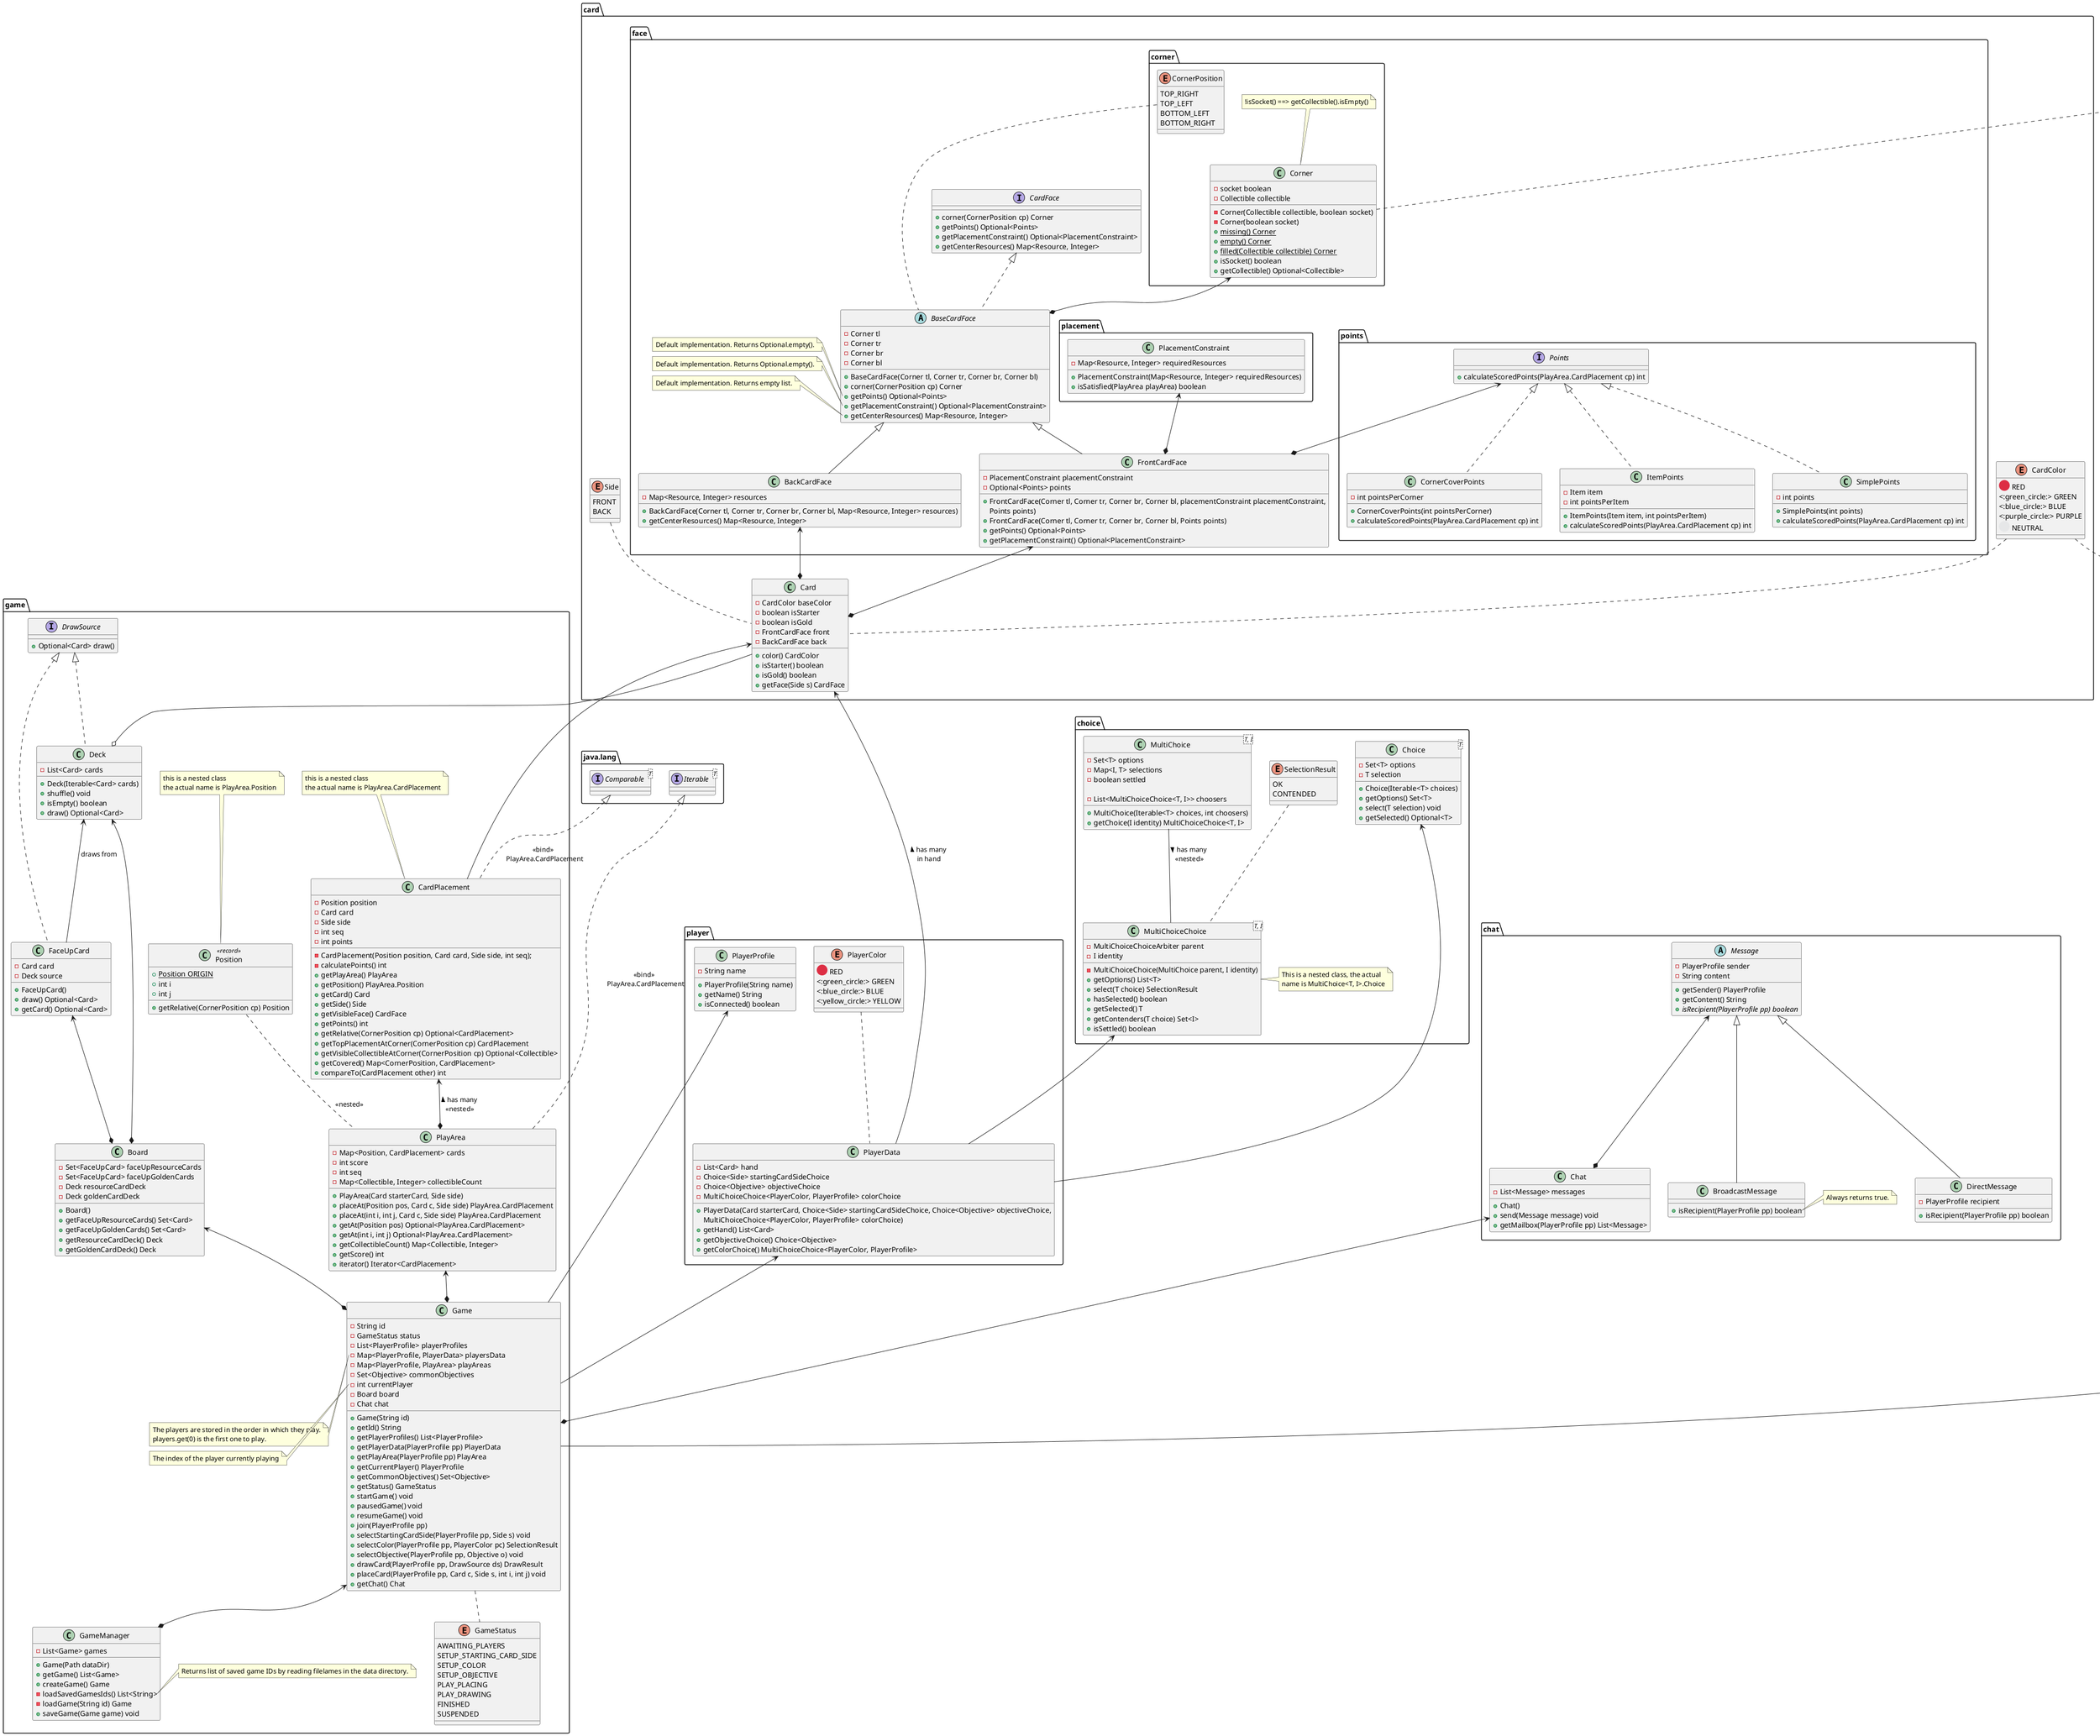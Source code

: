@startuml
'this collapses nested packages if there are no in-between classes
!pragma useIntermediatePackages false


/'
CONVENTIONS FOR ARROW DECLARATION:
- if possible, use `implements` and `extends`
- declare arrow before class: if class extends other class or implements interface
    (declare arrow near the child class not the parent class)
- declare arrow after class: if class uses or is in some other way related to another class
    (do not declare arrow near the used class, declare it near the user)
'/

package java.lang {
    interface Iterable<T> {}
    interface Comparable<T> {}
}

package observable {
    interface Observer<T> {
        + onChange(T changed) void
    }

    'TODO: add usage of this class
    class Observable<T> {
        - List<Observer<T>> observers
        + ObservableHelper()
        + addObserver(Observer<T> observer) void
        + notifyAll(T data)
    }
    note top of Observable
        This class can be used by other classes to help implement the observable pattern.
    end note
}
note top of observable
    Observer pattern.
    Used to notify the controller of data changes.
end note

package collectible {
    interface Collectible <<sealed>> {}

    enum Resource implements Collectible {
        <:seedling:> PLANT
        <:mushroom:> FUNGI
        <:fox_face:> ANIMAL
        <:butterfly:> INSECT

        + getAssociatedColor() CardColor
    }

    enum Item implements Collectible {
        <:feather:> QUILL
        <:jar:> INKWELL
        <:scroll:> MANUSCRIPT
    }
} /' end package collectible '/

package card {
    package face {
        package corner {
            class Corner {
                - socket boolean
                - Collectible collectible

                - Corner(Collectible collectible, boolean socket)
                - Corner(boolean socket)
                + {static} missing() Corner
                + {static} empty() Corner
                + {static} filled(Collectible collectible) Corner
                + isSocket() boolean
                + getCollectible() Optional<Collectible>
            }
            Collectible .. Corner
            note top of Corner : !isSocket() ==> getCollectible().isEmpty()

            enum CornerPosition {
                TOP_RIGHT
                TOP_LEFT
                BOTTOM_LEFT
                BOTTOM_RIGHT
            }
        } /' end package corner '/

        package placement {
            class PlacementConstraint {
                - Map<Resource, Integer> requiredResources

                + PlacementConstraint(Map<Resource, Integer> requiredResources)
                + isSatisfied(PlayArea playArea) boolean
            }
        } /' end package placement '/

        package points {
            interface Points {
                + calculateScoredPoints(PlayArea.CardPlacement cp) int
            }

            class SimplePoints implements Points {
                - int points
                + SimplePoints(int points)
                + calculateScoredPoints(PlayArea.CardPlacement cp) int
            }

            class CornerCoverPoints implements Points {
                - int pointsPerCorner
                + CornerCoverPoints(int pointsPerCorner)
                + calculateScoredPoints(PlayArea.CardPlacement cp) int
            }

            class ItemPoints implements Points {
                - Item item
                - int pointsPerItem
                + ItemPoints(Item item, int pointsPerItem)
                + calculateScoredPoints(PlayArea.CardPlacement cp) int
            }
        } /' end package points '/

        interface CardFace {
            + corner(CornerPosition cp) Corner
            + getPoints() Optional<Points>
            + getPlacementConstraint() Optional<PlacementConstraint>
            + getCenterResources() Map<Resource, Integer>
        }

        abstract class BaseCardFace implements CardFace {
            - Corner tl
            - Corner tr
            - Corner br
            - Corner bl

            + BaseCardFace(Corner tl, Corner tr, Corner br, Corner bl)
            + corner(CornerPosition cp) Corner
            + getPoints() Optional<Points>
            + getPlacementConstraint() Optional<PlacementConstraint>
            + getCenterResources() Map<Resource, Integer>
        }
        Corner <--* BaseCardFace
        CornerPosition .. BaseCardFace
        note left of BaseCardFace::getPoints
            Default implementation. Returns Optional.empty().
        end note
        note left of BaseCardFace::getPlacementConstraint
            Default implementation. Returns Optional.empty().
        end note
        note left of BaseCardFace::getCenterResources
            Default implementation. Returns empty list.
        end note

        class BackCardFace extends BaseCardFace {
            - Map<Resource, Integer> resources

            + BackCardFace(Corner tl, Corner tr, Corner br, Corner bl, Map<Resource, Integer> resources)
            + getCenterResources() Map<Resource, Integer>
        }
        PlacementConstraint <--* FrontCardFace
        Points <--* FrontCardFace

        class FrontCardFace extends BaseCardFace {
            - PlacementConstraint placementConstraint
            - Optional<Points> points

            + FrontCardFace(Corner tl, Corner tr, Corner br, Corner bl, placementConstraint placementConstraint,
                Points points)
            + FrontCardFace(Corner tl, Corner tr, Corner br, Corner bl, Points points)
            + getPoints() Optional<Points>
            + getPlacementConstraint() Optional<PlacementConstraint>
        }
    } /' end package face '/

    class Card {
        - CardColor baseColor
        - boolean isStarter
        - boolean isGold
        - FrontCardFace front
        - BackCardFace back

        + color() CardColor
        + isStarter() boolean
        + isGold() boolean
        + getFace(Side s) CardFace
    }
    FrontCardFace <--* Card
    BackCardFace <--* Card
    Side .. Card
    CardColor .. Card

    enum CardColor {
        <:red_circle:> RED
        <:green_circle:> GREEN
        <:blue_circle:> BLUE
        <:purple_circle:> PURPLE
        <:white_circle:> NEUTRAL
    }

    enum Side {
        FRONT
        BACK
    }
} /' end package card '/

package objective {
    abstract class Objective {
        - int points

        + Objective(int points)
        + getPointsPerMatch() int
        + getEarnedPoints(PlayArea pa) int
    }
    note left of Objective::test
        Returns a set containing all the sets of cards that satisfy the objective.
    end note

    class CollectibleObjective extends Objective {
        - Map<Collectible, Integer> requiredCollectibles
        + CollectibleObjective(int points, Map<Collectible, Integer> requiredCollectibles)
        + getEarnedPoints(PlayArea pa) int
    }

    class PatternObjective extends Objective {
        - CardColor[][] pattern
        + PatternObjective(int points, CardColor[][] pattern)
        + getEarnedPoints(PlayArea pa) int
    }
    CardColor .. PatternObjective
    note left of PatternObjective::pattern
        A 3x3 matrix representing the pattern with colors` and nulls.
    end note
} /' end package objective '/

package choice {
    class Choice<T> {
        - Set<T> options
        - T selection

        + Choice(Iterable<T> choices)
        + getOptions() Set<T>
        + select(T selection) void
        + getSelected() Optional<T>
    }

    class MultiChoice<T, I> {
        - Set<T> options
        - Map<I, T> selections
        - boolean settled

        - List<MultiChoiceChoice<T, I>> choosers

        + MultiChoice(Iterable<T> choices, int choosers)
        + getChoice(I identity) MultiChoiceChoice<T, I>
    }
    MultiChoice -- MultiChoiceChoice : > has many \n <<nested>>

    class MultiChoiceChoice<T, I> {
        - MultiChoiceChoiceArbiter parent
        - I identity

        - MultiChoiceChoice(MultiChoice parent, I identity)
        + getOptions() List<T>
        + select(T choice) SelectionResult
        + hasSelected() boolean
        + getSelected() T
        + getContenders(T choice) Set<I>
        + isSettled() boolean
    }
    SelectionResult .. MultiChoiceChoice
    note right of MultiChoiceChoice
        This is a nested class, the actual
        name is MultiChoice<T, I>.Choice
    end note

    enum SelectionResult {
        OK
        CONTENDED
    }
} /' end package choice '/

package player {
    class PlayerProfile {
        - String name

        + PlayerProfile(String name)
        + getName() String
        + isConnected() boolean
    }

    class PlayerData {
        - List<Card> hand
        - Choice<Side> startingCardSideChoice
        - Choice<Objective> objectiveChoice
        - MultiChoiceChoice<PlayerColor, PlayerProfile> colorChoice

        + PlayerData(Card starterCard, Choice<Side> startingCardSideChoice, Choice<Objective> objectiveChoice,
            MultiChoiceChoice<PlayerColor, PlayerProfile> colorChoice)
        + getHand() List<Card>
        + getObjectiveChoice() Choice<Objective>
        + getColorChoice() MultiChoiceChoice<PlayerColor, PlayerProfile>
    }
    MultiChoiceChoice <-- PlayerData
    Choice <-- PlayerData
    Card <-- PlayerData : < has many \n in hand
    PlayerColor .. PlayerData

    enum PlayerColor {
        <:red_circle:> RED
        <:green_circle:> GREEN
        <:blue_circle:> BLUE
        <:yellow_circle:> YELLOW
    }
} /' end package player '/

package chat {
    abstract class Message {
        - PlayerProfile sender
        - String content
        + getSender() PlayerProfile
        + getContent() String
        + {abstract} isRecipient(PlayerProfile pp) boolean
    }

    class BroadcastMessage extends Message {
        + isRecipient(PlayerProfile pp) boolean
    }
    note right of BroadcastMessage::isRecipient
        Always returns true.
    end note

    class DirectMessage extends Message {
        - PlayerProfile recipient
        + isRecipient(PlayerProfile pp) boolean
    }

    class Chat {
        - List<Message> messages
        + Chat()
        + send(Message message) void
        + getMailbox(PlayerProfile pp) List<Message>
    }
    Message <--* Chat
}

package game {
    class GameManager {
        - List<Game> games

        + Game(Path dataDir)
        + getGame() List<Game>
        + createGame() Game
        - loadSavedGamesIds() List<String>
        - loadGame(String id) Game
        + saveGame(Game game) void
    }
    Game <--* GameManager
    note left of GameManager::loadSavedGamesIds()
        Returns list of saved game IDs by reading filelames in the data directory.
    end note

    class Game {
        - String id
        - GameStatus status
        - List<PlayerProfile> playerProfiles
        - Map<PlayerProfile, PlayerData> playersData
        - Map<PlayerProfile, PlayArea> playAreas
        - Set<Objective> commonObjectives
        - int currentPlayer
        - Board board
        - Chat chat

        + Game(String id)
        + getId() String
        + getPlayerProfiles() List<PlayerProfile>
        + getPlayerData(PlayerProfile pp) PlayerData
        + getPlayArea(PlayerProfile pp) PlayArea
        + getCurrentPlayer() PlayerProfile
        + getCommonObjectives() Set<Objective>
        + getStatus() GameStatus
        + startGame() void
        + pausedGame() void
        + resumeGame() void
        + join(PlayerProfile pp)
        + selectStartingCardSide(PlayerProfile pp, Side s) void
        + selectColor(PlayerProfile pp, PlayerColor pc) SelectionResult
        + selectObjective(PlayerProfile pp, Objective o) void
        + drawCard(PlayerProfile pp, DrawSource ds) DrawResult
        + placeCard(PlayerProfile pp, Card c, Side s, int i, int j) void
        + getChat() Chat
    }
    'Board and PlayAreas exists only in a Game
    Board <--* Game
    PlayArea <--* Game
    Chat <--* Game
    Objective <-- Game
    PlayerData <-- Game
    PlayerProfile <-- Game
    Game .. GameStatus
    note left of Game::players
        The players are stored in the order in which they play.
        players.get(0) is the first one to play.
    end note
    note left of Game::currentPlayer
        The index of the player currently playing
    end note

    enum GameStatus {
        AWAITING_PLAYERS
        SETUP_STARTING_CARD_SIDE
        SETUP_COLOR
        SETUP_OBJECTIVE
        PLAY_PLACING
        PLAY_DRAWING
        FINISHED
        SUSPENDED
    }

    class Board {
        - Set<FaceUpCard> faceUpResourceCards
        - Set<FaceUpCard> faceUpGoldenCards
        - Deck resourceCardDeck
        - Deck goldenCardDeck

        + Board()
        + getFaceUpResourceCards() Set<Card>
        + getFaceUpGoldenCards() Set<Card>
        + getResourceCardDeck() Deck
        + getGoldenCardDeck() Deck
    }
    Deck <--* Board
    FaceUpCard <--* Board

    interface DrawSource {
        + Optional<Card> draw()
    }

    class FaceUpCard implements DrawSource {
        - Card card
        - Deck source

        + FaceUpCard()
        + draw() Optional<Card>
        + getCard() Optional<Card>
    }
    Deck <-- FaceUpCard : draws from

    class Deck implements DrawSource {
        - List<Card> cards

        + Deck(Iterable<Card> cards)
        + shuffle() void
        + isEmpty() boolean
        + draw() Optional<Card>
    }
    'Decks are aggregations of Cards
    Card --o Deck

    class Position <<record>> {
        + {static} Position ORIGIN
        + int i
        + int j

        + getRelative(CornerPosition cp) Position
    }
    note top of Position
        this is a nested class
        the actual name is PlayArea.Position
    end note

    java.lang.Iterable <|.. PlayArea : <<bind>> \n PlayArea.CardPlacement
    class PlayArea {
        - Map<Position, CardPlacement> cards
        - int score
        - int seq
        - Map<Collectible, Integer> collectibleCount

        + PlayArea(Card starterCard, Side side)
        + placeAt(Position pos, Card c, Side side) PlayArea.CardPlacement
        + placeAt(int i, int j, Card c, Side side) PlayArea.CardPlacement
        + getAt(Position pos) Optional<PlayArea.CardPlacement>
        + getAt(int i, int j) Optional<PlayArea.CardPlacement>
        + getCollectibleCount() Map<Collectible, Integer>
        + getScore() int
        + iterator() Iterator<CardPlacement>
    }
    CardPlacement <--* PlayArea : < has many \n <<nested>>
    Position .. PlayArea : <<nested>>
    note top of CardPlacement
        this is a nested class
        the actual name is PlayArea.CardPlacement
    end note

    Comparable <|.. CardPlacement : <<bind>> \n PlayArea.CardPlacement
    class CardPlacement {
        - Position position
        - Card card
        - Side side
        - int seq
        - int points

        - CardPlacement(Position position, Card card, Side side, int seq);
        - calculatePoints() int
        + getPlayArea() PlayArea
        + getPosition() PlayArea.Position
        + getCard() Card
        + getSide() Side
        + getVisibleFace() CardFace
        + getPoints() int
        + getRelative(CornerPosition cp) Optional<CardPlacement>
        + getTopPlacementAtCorner(CornerPosition cp) CardPlacement
        + getVisibleCollectibleAtCorner(CornerPosition cp) Optional<Collectible>
        + getCovered() Map<CornerPosition, CardPlacement>
        + compareTo(CardPlacement other) int
    }
    Card <-- CardPlacement
} /' end package game '/

@enduml
